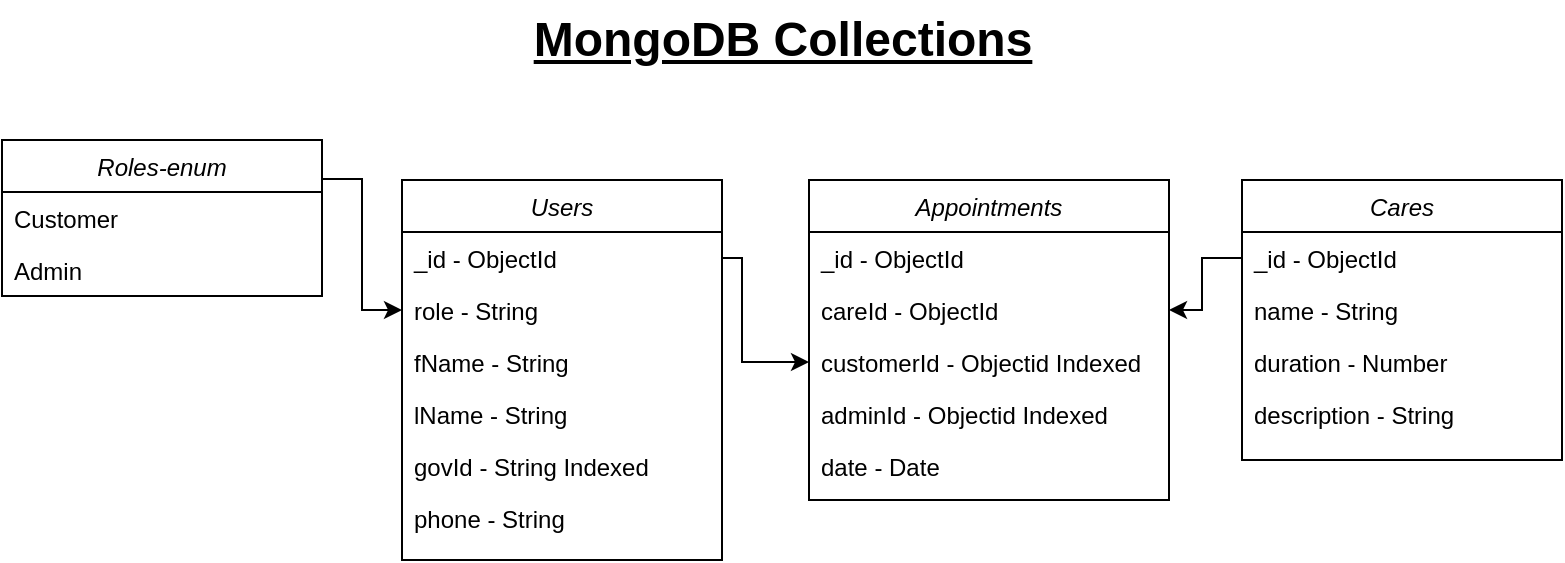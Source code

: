 <mxfile version="24.2.5" type="device">
  <diagram id="C5RBs43oDa-KdzZeNtuy" name="Page-1">
    <mxGraphModel dx="867" dy="534" grid="1" gridSize="10" guides="1" tooltips="1" connect="1" arrows="1" fold="1" page="1" pageScale="1" pageWidth="827" pageHeight="1169" math="0" shadow="0">
      <root>
        <mxCell id="WIyWlLk6GJQsqaUBKTNV-0" />
        <mxCell id="WIyWlLk6GJQsqaUBKTNV-1" parent="WIyWlLk6GJQsqaUBKTNV-0" />
        <mxCell id="zkfFHV4jXpPFQw0GAbJ--0" value="Users" style="swimlane;fontStyle=2;align=center;verticalAlign=top;childLayout=stackLayout;horizontal=1;startSize=26;horizontalStack=0;resizeParent=1;resizeLast=0;collapsible=1;marginBottom=0;rounded=0;shadow=0;strokeWidth=1;" parent="WIyWlLk6GJQsqaUBKTNV-1" vertex="1">
          <mxGeometry x="224" y="110" width="160" height="190" as="geometry">
            <mxRectangle x="210" y="30" width="160" height="26" as="alternateBounds" />
          </mxGeometry>
        </mxCell>
        <mxCell id="5wMddh9WcsArXUHhFbr--5" value="_id - ObjectId" style="text;align=left;verticalAlign=top;spacingLeft=4;spacingRight=4;overflow=hidden;rotatable=0;points=[[0,0.5],[1,0.5]];portConstraint=eastwest;" parent="zkfFHV4jXpPFQw0GAbJ--0" vertex="1">
          <mxGeometry y="26" width="160" height="26" as="geometry" />
        </mxCell>
        <mxCell id="5wMddh9WcsArXUHhFbr--6" value="role - String" style="text;align=left;verticalAlign=top;spacingLeft=4;spacingRight=4;overflow=hidden;rotatable=0;points=[[0,0.5],[1,0.5]];portConstraint=eastwest;rounded=0;shadow=0;html=0;" parent="zkfFHV4jXpPFQw0GAbJ--0" vertex="1">
          <mxGeometry y="52" width="160" height="26" as="geometry" />
        </mxCell>
        <mxCell id="zkfFHV4jXpPFQw0GAbJ--1" value="fName - String" style="text;align=left;verticalAlign=top;spacingLeft=4;spacingRight=4;overflow=hidden;rotatable=0;points=[[0,0.5],[1,0.5]];portConstraint=eastwest;" parent="zkfFHV4jXpPFQw0GAbJ--0" vertex="1">
          <mxGeometry y="78" width="160" height="26" as="geometry" />
        </mxCell>
        <mxCell id="zkfFHV4jXpPFQw0GAbJ--2" value="lName - String" style="text;align=left;verticalAlign=top;spacingLeft=4;spacingRight=4;overflow=hidden;rotatable=0;points=[[0,0.5],[1,0.5]];portConstraint=eastwest;rounded=0;shadow=0;html=0;" parent="zkfFHV4jXpPFQw0GAbJ--0" vertex="1">
          <mxGeometry y="104" width="160" height="26" as="geometry" />
        </mxCell>
        <mxCell id="5wMddh9WcsArXUHhFbr--1" value="govId - String Indexed" style="text;align=left;verticalAlign=top;spacingLeft=4;spacingRight=4;overflow=hidden;rotatable=0;points=[[0,0.5],[1,0.5]];portConstraint=eastwest;rounded=0;shadow=0;html=0;" parent="zkfFHV4jXpPFQw0GAbJ--0" vertex="1">
          <mxGeometry y="130" width="160" height="26" as="geometry" />
        </mxCell>
        <mxCell id="5wMddh9WcsArXUHhFbr--2" value="phone - String" style="text;align=left;verticalAlign=top;spacingLeft=4;spacingRight=4;overflow=hidden;rotatable=0;points=[[0,0.5],[1,0.5]];portConstraint=eastwest;rounded=0;shadow=0;html=0;" parent="zkfFHV4jXpPFQw0GAbJ--0" vertex="1">
          <mxGeometry y="156" width="160" height="26" as="geometry" />
        </mxCell>
        <mxCell id="5wMddh9WcsArXUHhFbr--19" style="edgeStyle=orthogonalEdgeStyle;rounded=0;orthogonalLoop=1;jettySize=auto;html=1;exitX=1;exitY=0.25;exitDx=0;exitDy=0;entryX=0;entryY=0.5;entryDx=0;entryDy=0;" parent="WIyWlLk6GJQsqaUBKTNV-1" source="5wMddh9WcsArXUHhFbr--7" target="5wMddh9WcsArXUHhFbr--6" edge="1">
          <mxGeometry relative="1" as="geometry" />
        </mxCell>
        <mxCell id="5wMddh9WcsArXUHhFbr--7" value="Roles-enum" style="swimlane;fontStyle=2;align=center;verticalAlign=top;childLayout=stackLayout;horizontal=1;startSize=26;horizontalStack=0;resizeParent=1;resizeLast=0;collapsible=1;marginBottom=0;rounded=0;shadow=0;strokeWidth=1;" parent="WIyWlLk6GJQsqaUBKTNV-1" vertex="1">
          <mxGeometry x="24" y="90" width="160" height="78" as="geometry">
            <mxRectangle x="230" y="140" width="160" height="26" as="alternateBounds" />
          </mxGeometry>
        </mxCell>
        <mxCell id="5wMddh9WcsArXUHhFbr--8" value="Customer" style="text;align=left;verticalAlign=top;spacingLeft=4;spacingRight=4;overflow=hidden;rotatable=0;points=[[0,0.5],[1,0.5]];portConstraint=eastwest;" parent="5wMddh9WcsArXUHhFbr--7" vertex="1">
          <mxGeometry y="26" width="160" height="26" as="geometry" />
        </mxCell>
        <mxCell id="5wMddh9WcsArXUHhFbr--17" value="Admin" style="text;align=left;verticalAlign=top;spacingLeft=4;spacingRight=4;overflow=hidden;rotatable=0;points=[[0,0.5],[1,0.5]];portConstraint=eastwest;" parent="5wMddh9WcsArXUHhFbr--7" vertex="1">
          <mxGeometry y="52" width="160" height="26" as="geometry" />
        </mxCell>
        <mxCell id="L3fujQG92cYVwCA-_kUT-0" value="Cares" style="swimlane;fontStyle=2;align=center;verticalAlign=top;childLayout=stackLayout;horizontal=1;startSize=26;horizontalStack=0;resizeParent=1;resizeLast=0;collapsible=1;marginBottom=0;rounded=0;shadow=0;strokeWidth=1;" vertex="1" parent="WIyWlLk6GJQsqaUBKTNV-1">
          <mxGeometry x="644" y="110" width="160" height="140" as="geometry">
            <mxRectangle x="210" y="30" width="160" height="26" as="alternateBounds" />
          </mxGeometry>
        </mxCell>
        <mxCell id="L3fujQG92cYVwCA-_kUT-1" value="_id - ObjectId" style="text;align=left;verticalAlign=top;spacingLeft=4;spacingRight=4;overflow=hidden;rotatable=0;points=[[0,0.5],[1,0.5]];portConstraint=eastwest;" vertex="1" parent="L3fujQG92cYVwCA-_kUT-0">
          <mxGeometry y="26" width="160" height="26" as="geometry" />
        </mxCell>
        <mxCell id="L3fujQG92cYVwCA-_kUT-2" value="name - String" style="text;align=left;verticalAlign=top;spacingLeft=4;spacingRight=4;overflow=hidden;rotatable=0;points=[[0,0.5],[1,0.5]];portConstraint=eastwest;rounded=0;shadow=0;html=0;" vertex="1" parent="L3fujQG92cYVwCA-_kUT-0">
          <mxGeometry y="52" width="160" height="26" as="geometry" />
        </mxCell>
        <mxCell id="L3fujQG92cYVwCA-_kUT-3" value="duration - Number" style="text;align=left;verticalAlign=top;spacingLeft=4;spacingRight=4;overflow=hidden;rotatable=0;points=[[0,0.5],[1,0.5]];portConstraint=eastwest;" vertex="1" parent="L3fujQG92cYVwCA-_kUT-0">
          <mxGeometry y="78" width="160" height="26" as="geometry" />
        </mxCell>
        <mxCell id="L3fujQG92cYVwCA-_kUT-4" value="description - String" style="text;align=left;verticalAlign=top;spacingLeft=4;spacingRight=4;overflow=hidden;rotatable=0;points=[[0,0.5],[1,0.5]];portConstraint=eastwest;rounded=0;shadow=0;html=0;" vertex="1" parent="L3fujQG92cYVwCA-_kUT-0">
          <mxGeometry y="104" width="160" height="36" as="geometry" />
        </mxCell>
        <mxCell id="L3fujQG92cYVwCA-_kUT-7" value="Appointments" style="swimlane;fontStyle=2;align=center;verticalAlign=top;childLayout=stackLayout;horizontal=1;startSize=26;horizontalStack=0;resizeParent=1;resizeLast=0;collapsible=1;marginBottom=0;rounded=0;shadow=0;strokeWidth=1;" vertex="1" parent="WIyWlLk6GJQsqaUBKTNV-1">
          <mxGeometry x="427.5" y="110" width="180" height="160" as="geometry">
            <mxRectangle x="210" y="30" width="160" height="26" as="alternateBounds" />
          </mxGeometry>
        </mxCell>
        <mxCell id="L3fujQG92cYVwCA-_kUT-8" value="_id - ObjectId" style="text;align=left;verticalAlign=top;spacingLeft=4;spacingRight=4;overflow=hidden;rotatable=0;points=[[0,0.5],[1,0.5]];portConstraint=eastwest;" vertex="1" parent="L3fujQG92cYVwCA-_kUT-7">
          <mxGeometry y="26" width="180" height="26" as="geometry" />
        </mxCell>
        <mxCell id="L3fujQG92cYVwCA-_kUT-9" value="careId - ObjectId" style="text;align=left;verticalAlign=top;spacingLeft=4;spacingRight=4;overflow=hidden;rotatable=0;points=[[0,0.5],[1,0.5]];portConstraint=eastwest;rounded=0;shadow=0;html=0;" vertex="1" parent="L3fujQG92cYVwCA-_kUT-7">
          <mxGeometry y="52" width="180" height="26" as="geometry" />
        </mxCell>
        <mxCell id="L3fujQG92cYVwCA-_kUT-10" value="customerId - Objectid Indexed" style="text;align=left;verticalAlign=top;spacingLeft=4;spacingRight=4;overflow=hidden;rotatable=0;points=[[0,0.5],[1,0.5]];portConstraint=eastwest;" vertex="1" parent="L3fujQG92cYVwCA-_kUT-7">
          <mxGeometry y="78" width="180" height="26" as="geometry" />
        </mxCell>
        <mxCell id="L3fujQG92cYVwCA-_kUT-18" value="adminId - Objectid Indexed" style="text;align=left;verticalAlign=top;spacingLeft=4;spacingRight=4;overflow=hidden;rotatable=0;points=[[0,0.5],[1,0.5]];portConstraint=eastwest;rounded=0;shadow=0;html=0;" vertex="1" parent="L3fujQG92cYVwCA-_kUT-7">
          <mxGeometry y="104" width="180" height="26" as="geometry" />
        </mxCell>
        <mxCell id="L3fujQG92cYVwCA-_kUT-11" value="date - Date" style="text;align=left;verticalAlign=top;spacingLeft=4;spacingRight=4;overflow=hidden;rotatable=0;points=[[0,0.5],[1,0.5]];portConstraint=eastwest;rounded=0;shadow=0;html=0;" vertex="1" parent="L3fujQG92cYVwCA-_kUT-7">
          <mxGeometry y="130" width="180" height="26" as="geometry" />
        </mxCell>
        <mxCell id="L3fujQG92cYVwCA-_kUT-13" style="edgeStyle=orthogonalEdgeStyle;rounded=0;orthogonalLoop=1;jettySize=auto;html=1;entryX=0;entryY=0.5;entryDx=0;entryDy=0;" edge="1" parent="WIyWlLk6GJQsqaUBKTNV-1" source="5wMddh9WcsArXUHhFbr--5" target="L3fujQG92cYVwCA-_kUT-10">
          <mxGeometry relative="1" as="geometry">
            <Array as="points">
              <mxPoint x="394" y="149" />
              <mxPoint x="394" y="201" />
            </Array>
          </mxGeometry>
        </mxCell>
        <mxCell id="L3fujQG92cYVwCA-_kUT-14" style="edgeStyle=orthogonalEdgeStyle;rounded=0;orthogonalLoop=1;jettySize=auto;html=1;entryX=1;entryY=0.5;entryDx=0;entryDy=0;" edge="1" parent="WIyWlLk6GJQsqaUBKTNV-1" source="L3fujQG92cYVwCA-_kUT-1" target="L3fujQG92cYVwCA-_kUT-9">
          <mxGeometry relative="1" as="geometry" />
        </mxCell>
        <mxCell id="L3fujQG92cYVwCA-_kUT-17" value="MongoDB Collections" style="text;strokeColor=none;fillColor=none;html=1;fontSize=24;fontStyle=5;verticalAlign=middle;align=center;" vertex="1" parent="WIyWlLk6GJQsqaUBKTNV-1">
          <mxGeometry x="269" y="20" width="290" height="40" as="geometry" />
        </mxCell>
      </root>
    </mxGraphModel>
  </diagram>
</mxfile>
